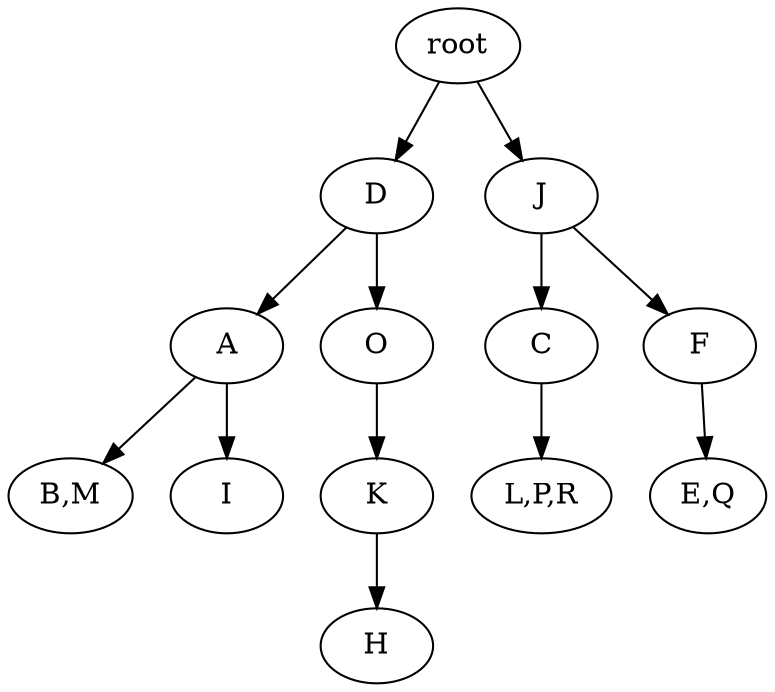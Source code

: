 strict digraph G {
	graph [name=G];
	0	 [label=root];
	7	 [label=D];
	0 -> 7;
	1	 [label=J];
	0 -> 1;
	9	 [label=A];
	12	 [label="B,M"];
	9 -> 12;
	14	 [label=I];
	9 -> 14;
	3	 [label=C];
	6	 [label="L,P,R"];
	3 -> 6;
	7 -> 9;
	8	 [label=O];
	7 -> 8;
	5	 [label="E,Q"];
	2	 [label=F];
	2 -> 5;
	11	 [label=H];
	1 -> 3;
	1 -> 2;
	10	 [label=K];
	10 -> 11;
	8 -> 10;
}
